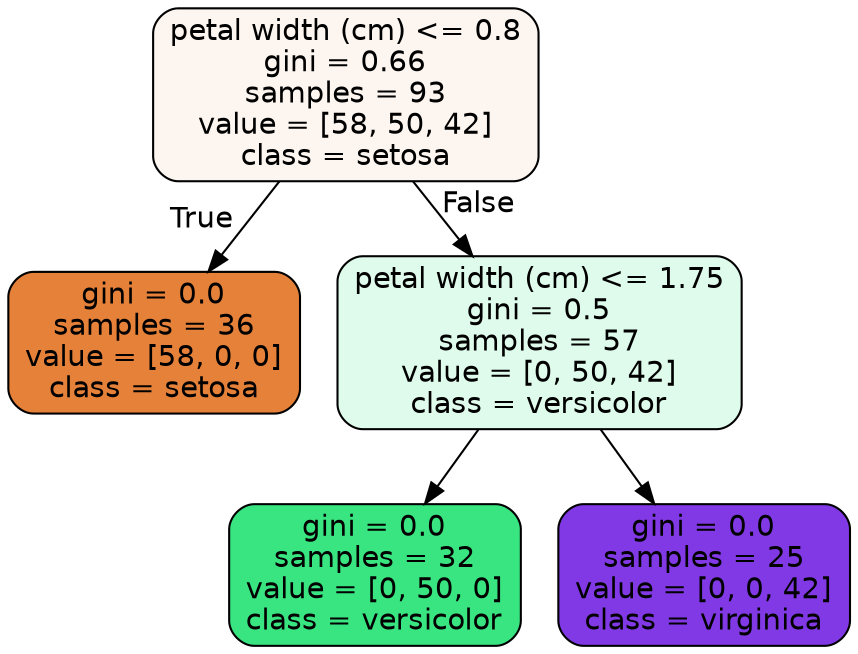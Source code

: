 digraph Tree {
node [shape=box, style="filled, rounded", color="black", fontname="helvetica"] ;
edge [fontname="helvetica"] ;
0 [label="petal width (cm) <= 0.8\ngini = 0.66\nsamples = 93\nvalue = [58, 50, 42]\nclass = setosa", fillcolor="#fdf5ef"] ;
1 [label="gini = 0.0\nsamples = 36\nvalue = [58, 0, 0]\nclass = setosa", fillcolor="#e58139"] ;
0 -> 1 [labeldistance=2.5, labelangle=45, headlabel="True"] ;
2 [label="petal width (cm) <= 1.75\ngini = 0.5\nsamples = 57\nvalue = [0, 50, 42]\nclass = versicolor", fillcolor="#dffbeb"] ;
0 -> 2 [labeldistance=2.5, labelangle=-45, headlabel="False"] ;
3 [label="gini = 0.0\nsamples = 32\nvalue = [0, 50, 0]\nclass = versicolor", fillcolor="#39e581"] ;
2 -> 3 ;
4 [label="gini = 0.0\nsamples = 25\nvalue = [0, 0, 42]\nclass = virginica", fillcolor="#8139e5"] ;
2 -> 4 ;
}